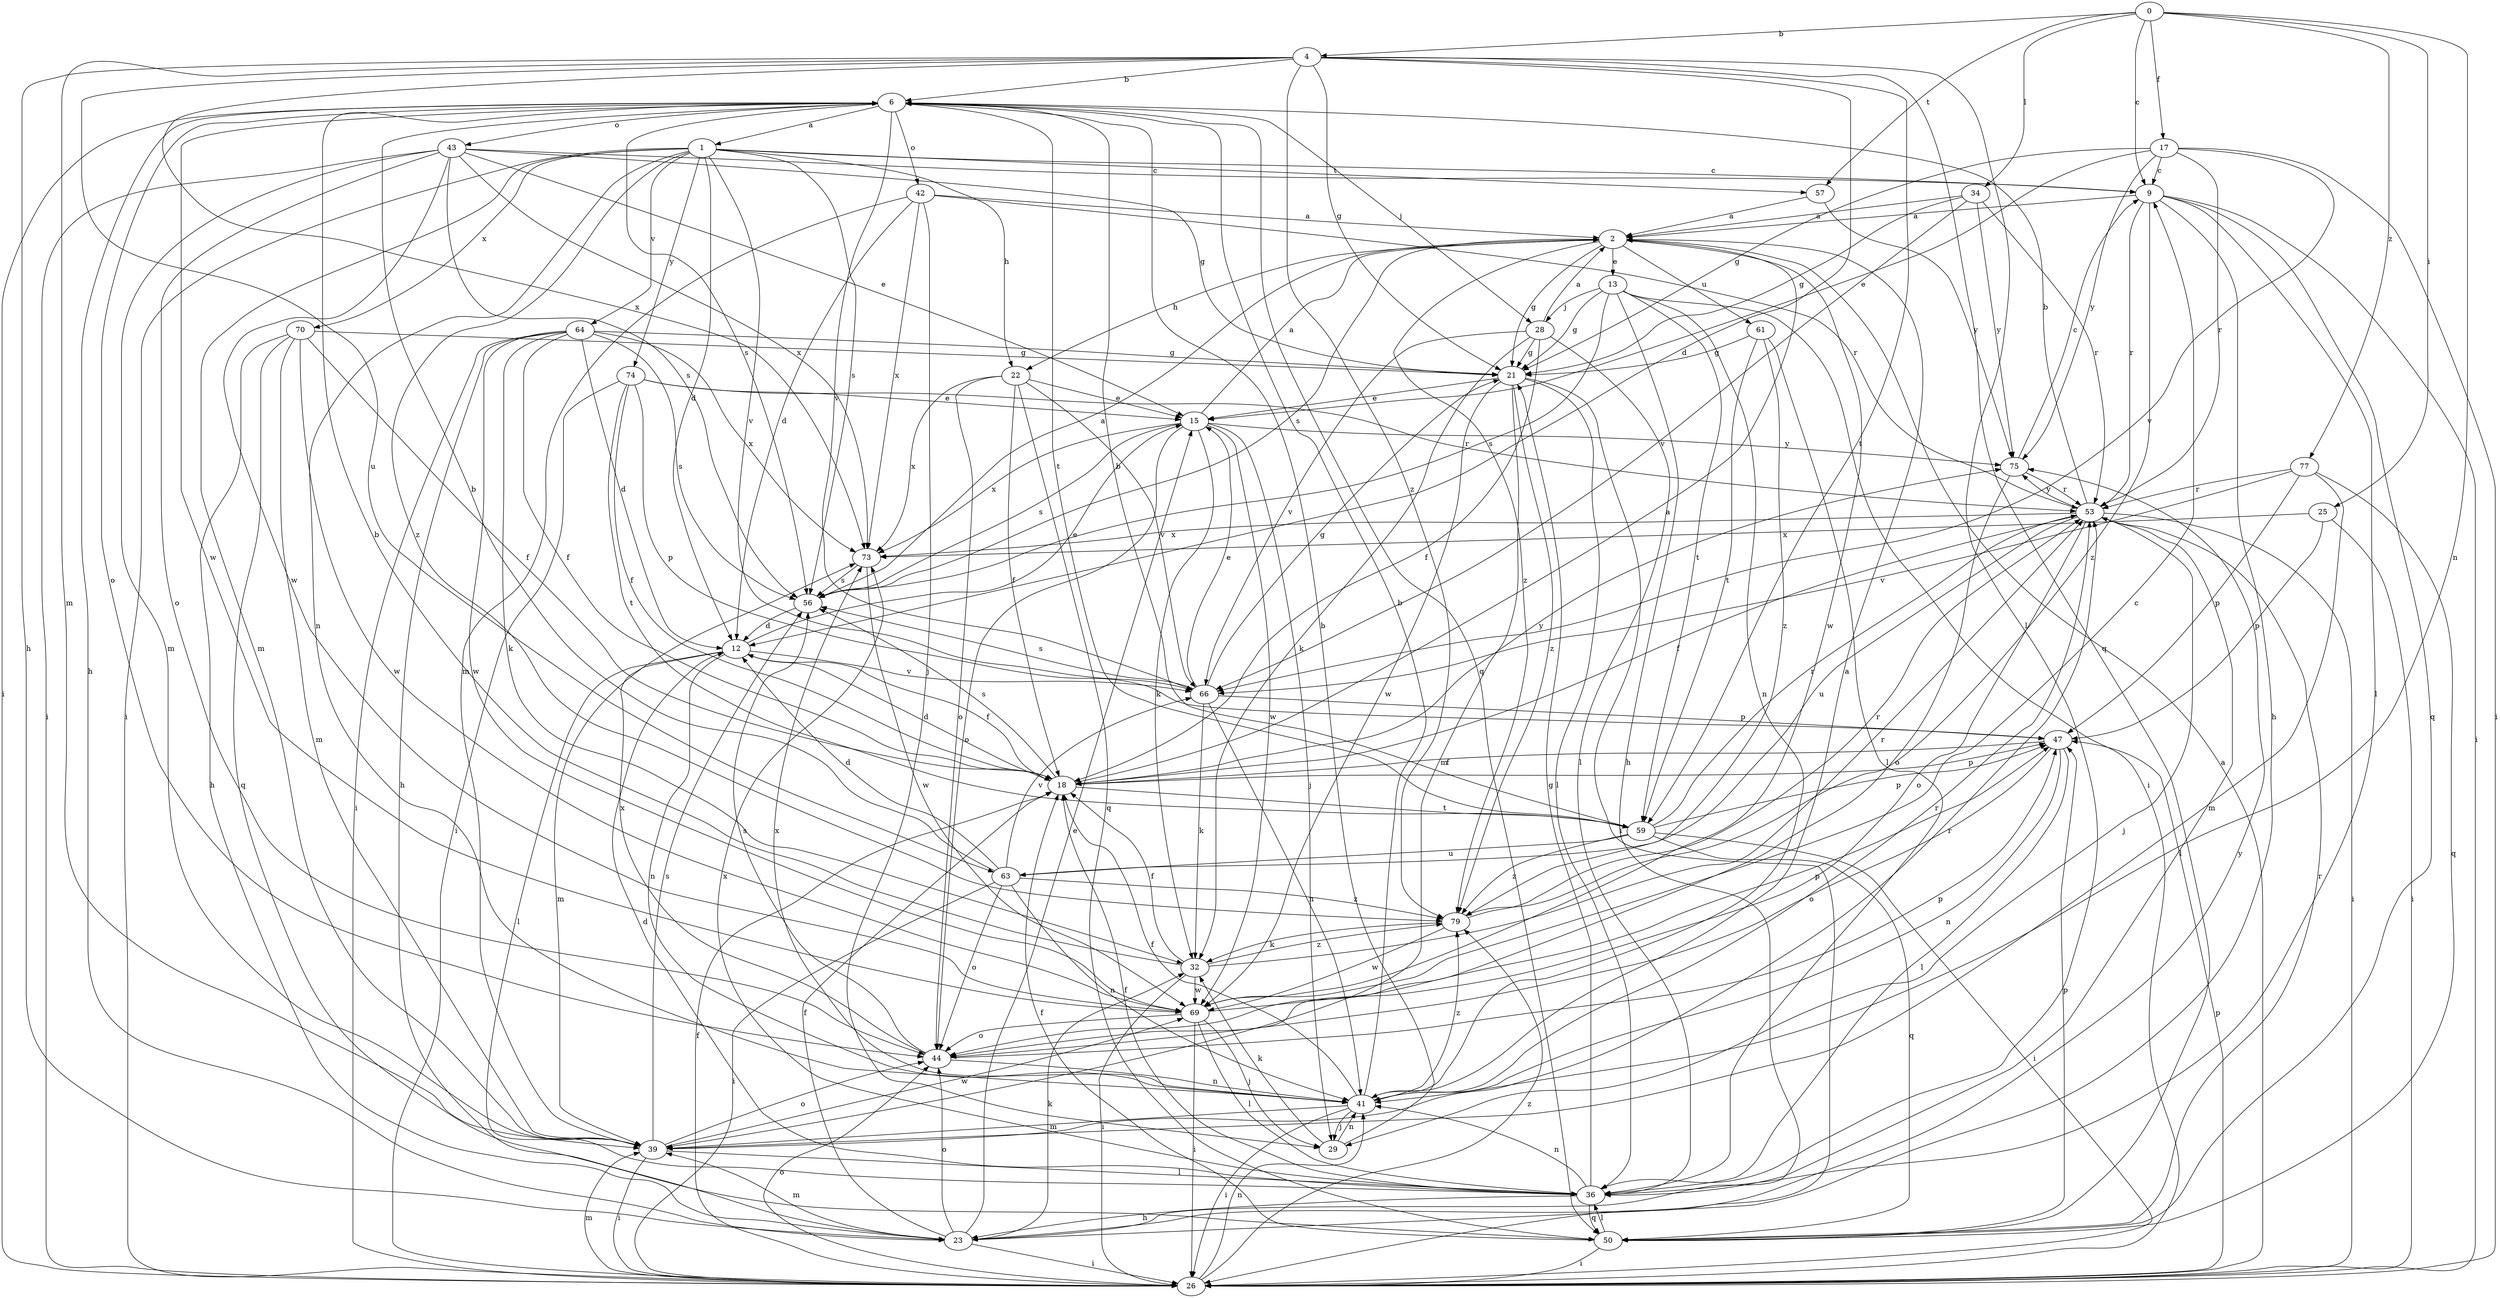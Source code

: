 strict digraph  {
0;
1;
2;
4;
6;
9;
12;
13;
15;
17;
18;
21;
22;
23;
25;
26;
28;
29;
32;
34;
36;
39;
41;
42;
43;
44;
47;
50;
53;
56;
57;
59;
61;
63;
64;
66;
69;
70;
73;
74;
75;
77;
79;
0 -> 4  [label=b];
0 -> 9  [label=c];
0 -> 17  [label=f];
0 -> 25  [label=i];
0 -> 34  [label=l];
0 -> 41  [label=n];
0 -> 57  [label=t];
0 -> 77  [label=z];
1 -> 9  [label=c];
1 -> 12  [label=d];
1 -> 22  [label=h];
1 -> 26  [label=i];
1 -> 39  [label=m];
1 -> 41  [label=n];
1 -> 56  [label=s];
1 -> 57  [label=t];
1 -> 64  [label=v];
1 -> 66  [label=v];
1 -> 70  [label=x];
1 -> 74  [label=y];
1 -> 79  [label=z];
2 -> 13  [label=e];
2 -> 21  [label=g];
2 -> 22  [label=h];
2 -> 56  [label=s];
2 -> 61  [label=u];
2 -> 69  [label=w];
2 -> 79  [label=z];
4 -> 6  [label=b];
4 -> 12  [label=d];
4 -> 21  [label=g];
4 -> 23  [label=h];
4 -> 36  [label=l];
4 -> 39  [label=m];
4 -> 50  [label=q];
4 -> 59  [label=t];
4 -> 63  [label=u];
4 -> 73  [label=x];
4 -> 79  [label=z];
6 -> 1  [label=a];
6 -> 23  [label=h];
6 -> 26  [label=i];
6 -> 28  [label=j];
6 -> 42  [label=o];
6 -> 43  [label=o];
6 -> 44  [label=o];
6 -> 50  [label=q];
6 -> 56  [label=s];
6 -> 59  [label=t];
6 -> 66  [label=v];
6 -> 69  [label=w];
9 -> 2  [label=a];
9 -> 23  [label=h];
9 -> 26  [label=i];
9 -> 36  [label=l];
9 -> 50  [label=q];
9 -> 53  [label=r];
9 -> 79  [label=z];
12 -> 15  [label=e];
12 -> 18  [label=f];
12 -> 36  [label=l];
12 -> 39  [label=m];
12 -> 41  [label=n];
12 -> 66  [label=v];
13 -> 21  [label=g];
13 -> 23  [label=h];
13 -> 26  [label=i];
13 -> 28  [label=j];
13 -> 41  [label=n];
13 -> 56  [label=s];
13 -> 59  [label=t];
15 -> 2  [label=a];
15 -> 29  [label=j];
15 -> 32  [label=k];
15 -> 44  [label=o];
15 -> 56  [label=s];
15 -> 69  [label=w];
15 -> 73  [label=x];
15 -> 75  [label=y];
17 -> 9  [label=c];
17 -> 15  [label=e];
17 -> 21  [label=g];
17 -> 26  [label=i];
17 -> 53  [label=r];
17 -> 66  [label=v];
17 -> 75  [label=y];
18 -> 2  [label=a];
18 -> 12  [label=d];
18 -> 47  [label=p];
18 -> 56  [label=s];
18 -> 59  [label=t];
18 -> 75  [label=y];
21 -> 15  [label=e];
21 -> 26  [label=i];
21 -> 36  [label=l];
21 -> 39  [label=m];
21 -> 69  [label=w];
21 -> 79  [label=z];
22 -> 15  [label=e];
22 -> 18  [label=f];
22 -> 44  [label=o];
22 -> 50  [label=q];
22 -> 66  [label=v];
22 -> 73  [label=x];
23 -> 15  [label=e];
23 -> 18  [label=f];
23 -> 26  [label=i];
23 -> 32  [label=k];
23 -> 39  [label=m];
23 -> 44  [label=o];
23 -> 75  [label=y];
25 -> 26  [label=i];
25 -> 47  [label=p];
25 -> 73  [label=x];
26 -> 2  [label=a];
26 -> 18  [label=f];
26 -> 39  [label=m];
26 -> 41  [label=n];
26 -> 44  [label=o];
26 -> 47  [label=p];
26 -> 79  [label=z];
28 -> 2  [label=a];
28 -> 18  [label=f];
28 -> 21  [label=g];
28 -> 32  [label=k];
28 -> 36  [label=l];
28 -> 66  [label=v];
29 -> 6  [label=b];
29 -> 32  [label=k];
29 -> 41  [label=n];
32 -> 6  [label=b];
32 -> 18  [label=f];
32 -> 26  [label=i];
32 -> 53  [label=r];
32 -> 69  [label=w];
32 -> 79  [label=z];
34 -> 2  [label=a];
34 -> 21  [label=g];
34 -> 53  [label=r];
34 -> 66  [label=v];
34 -> 75  [label=y];
36 -> 12  [label=d];
36 -> 18  [label=f];
36 -> 21  [label=g];
36 -> 23  [label=h];
36 -> 41  [label=n];
36 -> 50  [label=q];
36 -> 73  [label=x];
39 -> 26  [label=i];
39 -> 36  [label=l];
39 -> 44  [label=o];
39 -> 53  [label=r];
39 -> 56  [label=s];
39 -> 69  [label=w];
41 -> 2  [label=a];
41 -> 6  [label=b];
41 -> 18  [label=f];
41 -> 26  [label=i];
41 -> 29  [label=j];
41 -> 39  [label=m];
41 -> 53  [label=r];
41 -> 73  [label=x];
41 -> 79  [label=z];
42 -> 2  [label=a];
42 -> 12  [label=d];
42 -> 29  [label=j];
42 -> 39  [label=m];
42 -> 53  [label=r];
42 -> 73  [label=x];
43 -> 9  [label=c];
43 -> 15  [label=e];
43 -> 21  [label=g];
43 -> 26  [label=i];
43 -> 39  [label=m];
43 -> 44  [label=o];
43 -> 56  [label=s];
43 -> 69  [label=w];
43 -> 73  [label=x];
44 -> 41  [label=n];
44 -> 47  [label=p];
44 -> 56  [label=s];
44 -> 73  [label=x];
47 -> 18  [label=f];
47 -> 36  [label=l];
47 -> 41  [label=n];
47 -> 44  [label=o];
50 -> 18  [label=f];
50 -> 26  [label=i];
50 -> 36  [label=l];
50 -> 47  [label=p];
50 -> 53  [label=r];
53 -> 6  [label=b];
53 -> 18  [label=f];
53 -> 26  [label=i];
53 -> 29  [label=j];
53 -> 36  [label=l];
53 -> 44  [label=o];
53 -> 63  [label=u];
53 -> 73  [label=x];
53 -> 75  [label=y];
56 -> 2  [label=a];
56 -> 12  [label=d];
57 -> 2  [label=a];
57 -> 75  [label=y];
59 -> 6  [label=b];
59 -> 26  [label=i];
59 -> 47  [label=p];
59 -> 50  [label=q];
59 -> 53  [label=r];
59 -> 63  [label=u];
59 -> 79  [label=z];
61 -> 21  [label=g];
61 -> 36  [label=l];
61 -> 59  [label=t];
61 -> 79  [label=z];
63 -> 6  [label=b];
63 -> 12  [label=d];
63 -> 26  [label=i];
63 -> 41  [label=n];
63 -> 44  [label=o];
63 -> 66  [label=v];
63 -> 79  [label=z];
64 -> 12  [label=d];
64 -> 18  [label=f];
64 -> 21  [label=g];
64 -> 23  [label=h];
64 -> 26  [label=i];
64 -> 32  [label=k];
64 -> 56  [label=s];
64 -> 69  [label=w];
64 -> 73  [label=x];
66 -> 15  [label=e];
66 -> 21  [label=g];
66 -> 32  [label=k];
66 -> 41  [label=n];
66 -> 47  [label=p];
66 -> 56  [label=s];
69 -> 9  [label=c];
69 -> 26  [label=i];
69 -> 29  [label=j];
69 -> 36  [label=l];
69 -> 44  [label=o];
69 -> 47  [label=p];
70 -> 18  [label=f];
70 -> 21  [label=g];
70 -> 23  [label=h];
70 -> 39  [label=m];
70 -> 50  [label=q];
70 -> 69  [label=w];
73 -> 56  [label=s];
73 -> 69  [label=w];
74 -> 15  [label=e];
74 -> 18  [label=f];
74 -> 26  [label=i];
74 -> 47  [label=p];
74 -> 53  [label=r];
74 -> 59  [label=t];
75 -> 9  [label=c];
75 -> 44  [label=o];
75 -> 53  [label=r];
77 -> 39  [label=m];
77 -> 47  [label=p];
77 -> 50  [label=q];
77 -> 53  [label=r];
77 -> 66  [label=v];
79 -> 32  [label=k];
79 -> 53  [label=r];
79 -> 69  [label=w];
}
